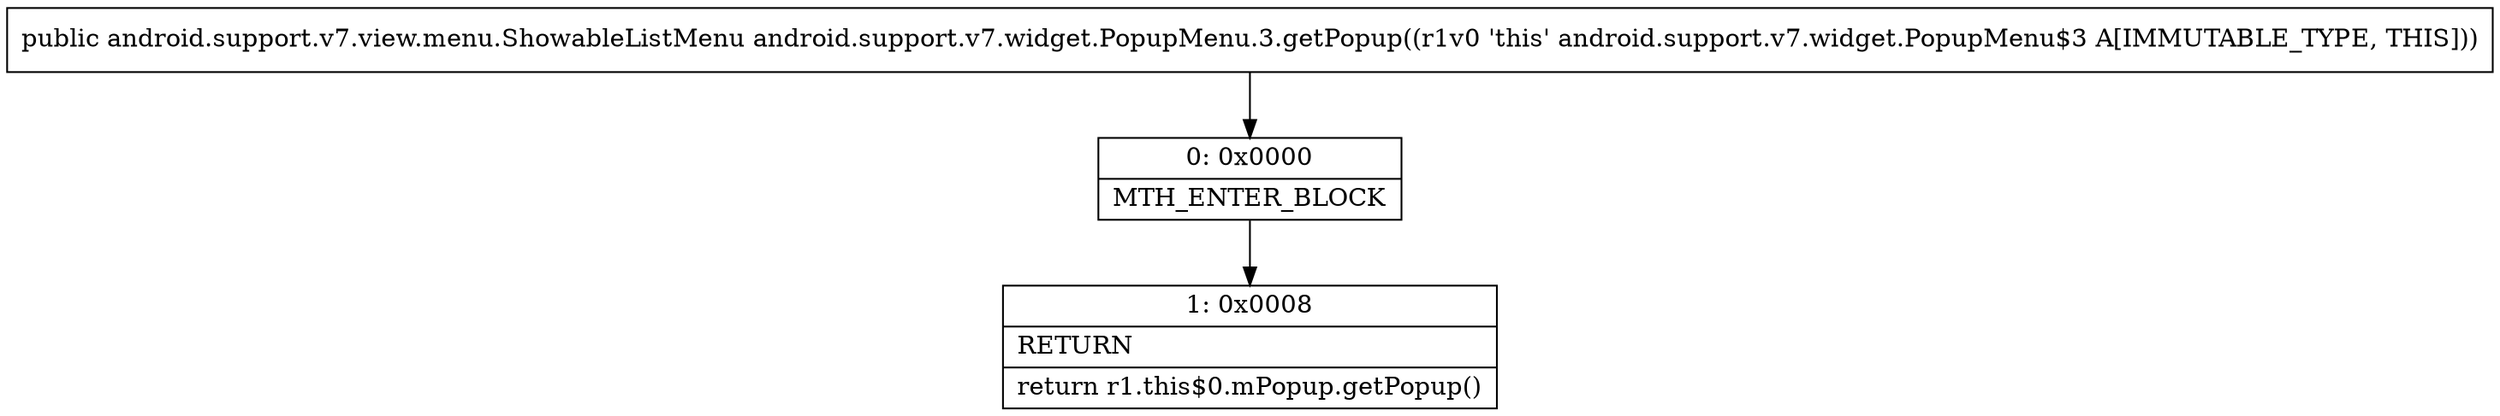digraph "CFG forandroid.support.v7.widget.PopupMenu.3.getPopup()Landroid\/support\/v7\/view\/menu\/ShowableListMenu;" {
Node_0 [shape=record,label="{0\:\ 0x0000|MTH_ENTER_BLOCK\l}"];
Node_1 [shape=record,label="{1\:\ 0x0008|RETURN\l|return r1.this$0.mPopup.getPopup()\l}"];
MethodNode[shape=record,label="{public android.support.v7.view.menu.ShowableListMenu android.support.v7.widget.PopupMenu.3.getPopup((r1v0 'this' android.support.v7.widget.PopupMenu$3 A[IMMUTABLE_TYPE, THIS])) }"];
MethodNode -> Node_0;
Node_0 -> Node_1;
}

